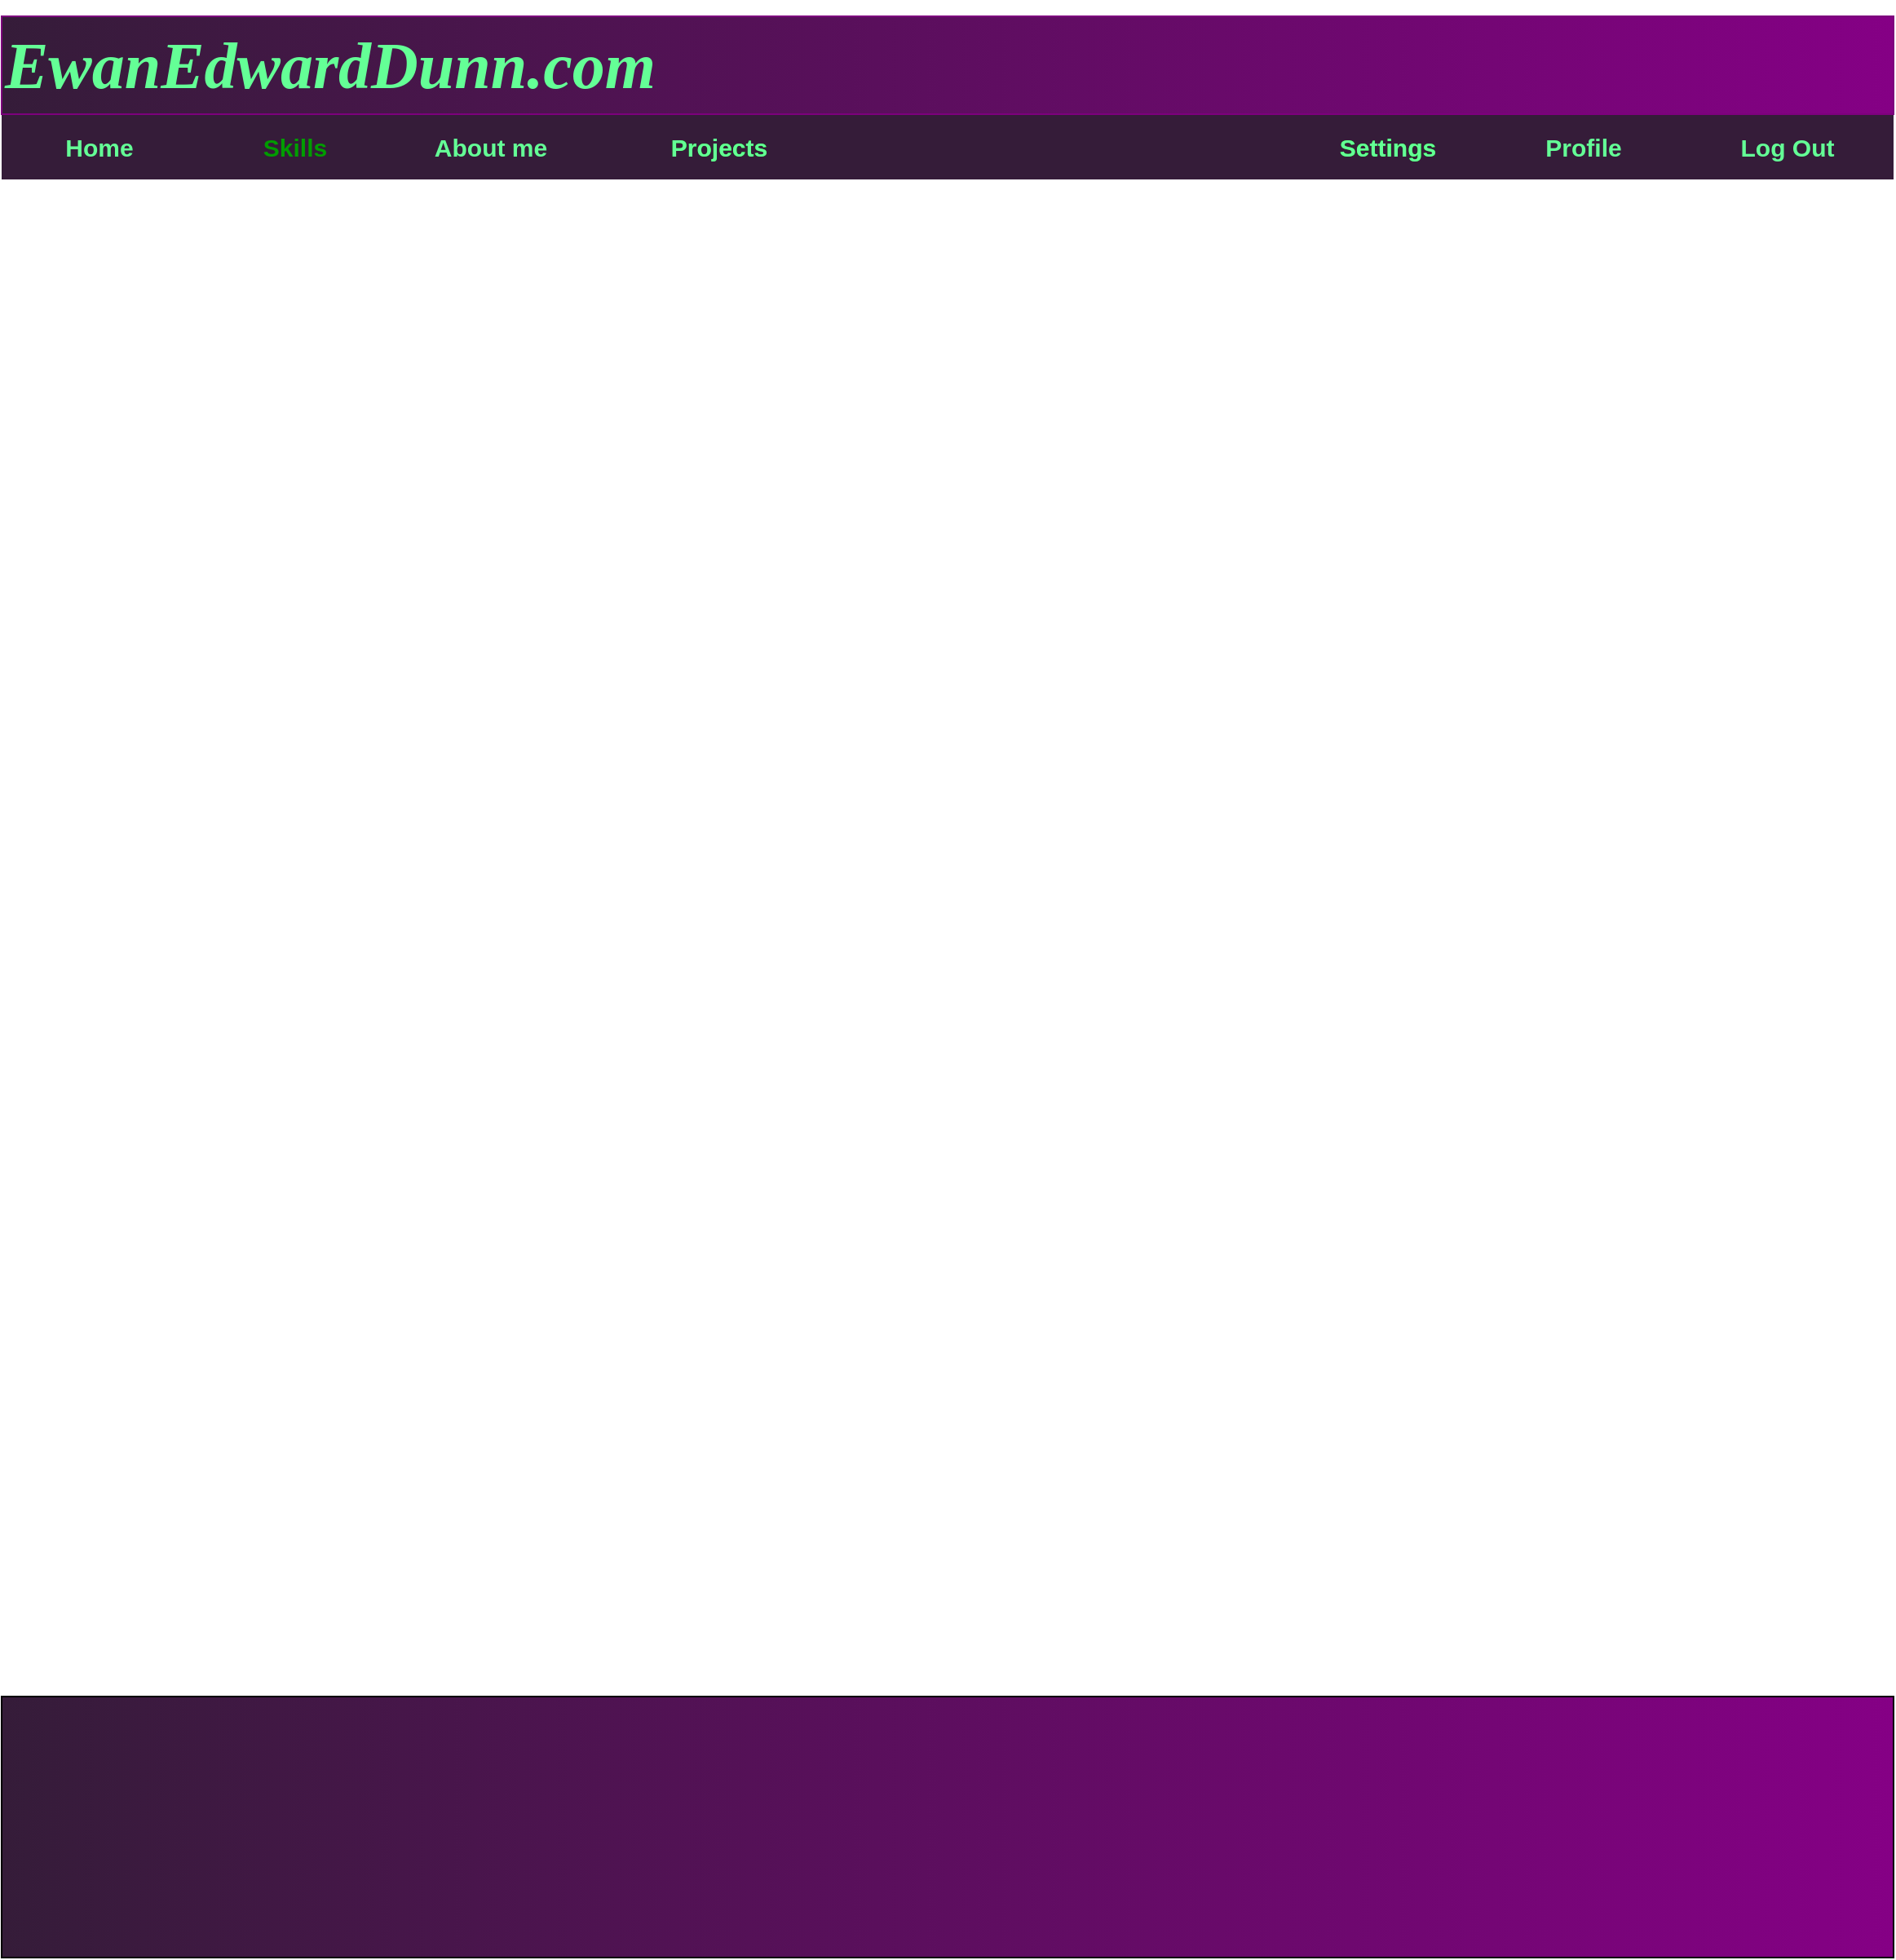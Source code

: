 <mxfile version="17.5.0" type="github">
  <diagram name="Page-1" id="c9db0220-8083-56f3-ca83-edcdcd058819">
    <mxGraphModel dx="1422" dy="800" grid="1" gridSize="10" guides="1" tooltips="1" connect="1" arrows="1" fold="1" page="1" pageScale="1.5" pageWidth="826" pageHeight="1169" background="none" math="0" shadow="0">
      <root>
        <mxCell id="0" style=";html=1;" />
        <mxCell id="1" style=";html=1;" parent="0" />
        <mxCell id="bzQMWn9ssicwVLEgMjG6-1" value="" style="html=1;shadow=0;dashed=0;shape=mxgraph.bootstrap.rect;fillColor=#351C39;strokeColor=none;whiteSpace=wrap;rounded=0;fontSize=12;fontColor=#000000;align=center;container=0;" vertex="1" parent="1">
          <mxGeometry x="40" y="70" width="1160" height="40" as="geometry" />
        </mxCell>
        <mxCell id="bzQMWn9ssicwVLEgMjG6-2" value="&lt;h1&gt;&lt;b&gt;&lt;i&gt;&lt;font face=&quot;Comic Sans MS&quot;&gt;&lt;font&gt;&lt;span style=&quot;font-size: 40px&quot;&gt;EwanEdwardDunn&lt;/span&gt;&lt;/font&gt;&lt;font style=&quot;font-size: 40px&quot;&gt;.com&lt;/font&gt;&lt;/font&gt;&lt;/i&gt;&lt;/b&gt;&lt;/h1&gt;" style="rounded=0;whiteSpace=wrap;html=1;align=left;fillColor=#351C39;strokeColor=#7D007D;gradientColor=#850085;gradientDirection=east;glass=0;shadow=0;fontColor=#64FF96;" vertex="1" parent="1">
          <mxGeometry x="40" y="10" width="1160" height="60" as="geometry" />
        </mxCell>
        <mxCell id="bzQMWn9ssicwVLEgMjG6-4" value="" style="rounded=0;whiteSpace=wrap;html=1;shadow=0;glass=0;fontFamily=Comic Sans MS;fontSize=40;fillColor=#351C39;gradientColor=#850085;gradientDirection=east;" vertex="1" parent="1">
          <mxGeometry x="40" y="1040" width="1160" height="160" as="geometry" />
        </mxCell>
        <mxCell id="bzQMWn9ssicwVLEgMjG6-12" value="Home" style="html=1;shadow=0;dashed=0;fillColor=none;strokeColor=none;shape=mxgraph.bootstrap.rect;fontColor=#64FF96;fontSize=15;whiteSpace=wrap;fontStyle=1" vertex="1" parent="1">
          <mxGeometry x="40" y="70" width="120" height="40" as="geometry" />
        </mxCell>
        <mxCell id="bzQMWn9ssicwVLEgMjG6-13" value="Skills" style="html=1;shadow=0;dashed=0;fillColor=none;strokeColor=none;shape=mxgraph.bootstrap.rect;fontColor=#009C00;whiteSpace=wrap;fillOpacity=100;fontStyle=1;fontSize=15;" vertex="1" parent="1">
          <mxGeometry x="160" y="70" width="120" height="40" as="geometry" />
        </mxCell>
        <mxCell id="bzQMWn9ssicwVLEgMjG6-14" value="About me" style="html=1;shadow=0;dashed=0;fillColor=none;strokeColor=none;shape=mxgraph.bootstrap.rect;fontColor=#64FF96;whiteSpace=wrap;fontStyle=1;fontSize=15;" vertex="1" parent="1">
          <mxGeometry x="280" y="70" width="120" height="40" as="geometry" />
        </mxCell>
        <mxCell id="bzQMWn9ssicwVLEgMjG6-15" value="Settings" style="html=1;shadow=0;dashed=0;fillColor=none;strokeColor=none;shape=mxgraph.bootstrap.rect;fontColor=#00FF00;whiteSpace=wrap;fontStyle=1;fontSize=15;" vertex="1" parent="1">
          <mxGeometry x="830.01" y="70" width="120" height="40" as="geometry" />
        </mxCell>
        <mxCell id="bzQMWn9ssicwVLEgMjG6-16" value="Profile" style="html=1;shadow=0;dashed=0;fillColor=none;strokeColor=none;shape=mxgraph.bootstrap.rect;fontColor=#64FF96;whiteSpace=wrap;fontStyle=1;fontSize=15;" vertex="1" parent="1">
          <mxGeometry x="950" y="70" width="120" height="40" as="geometry" />
        </mxCell>
        <mxCell id="bzQMWn9ssicwVLEgMjG6-17" value="&lt;font style=&quot;font-size: 15px;&quot;&gt;Projects&lt;/font&gt;" style="html=1;shadow=0;dashed=0;shape=mxgraph.bootstrap.rect;fillColor=none;strokeColor=none;fontColor=#00FF00;spacingRight=30;whiteSpace=wrap;align=center;fontStyle=1;fontSize=15;" vertex="1" parent="1">
          <mxGeometry x="400" y="70" width="190" height="40" as="geometry" />
        </mxCell>
        <mxCell id="bzQMWn9ssicwVLEgMjG6-18" value="Settings" style="html=1;shadow=0;dashed=0;fillColor=none;strokeColor=none;shape=mxgraph.bootstrap.rect;fontColor=#64FF96;whiteSpace=wrap;fontStyle=1;fontSize=15;" vertex="1" parent="1">
          <mxGeometry x="830.01" y="70" width="120" height="40" as="geometry" />
        </mxCell>
        <mxCell id="bzQMWn9ssicwVLEgMjG6-19" value="Log Out" style="html=1;shadow=0;dashed=0;fillColor=none;strokeColor=none;shape=mxgraph.bootstrap.rect;fontColor=#64FF96;whiteSpace=wrap;fontStyle=1;fontSize=15;" vertex="1" parent="1">
          <mxGeometry x="1070" y="70" width="129.99" height="40" as="geometry" />
        </mxCell>
        <mxCell id="bzQMWn9ssicwVLEgMjG6-20" value="&lt;font style=&quot;font-size: 15px;&quot;&gt;Projects&lt;/font&gt;" style="html=1;shadow=0;dashed=0;shape=mxgraph.bootstrap.rect;fillColor=none;strokeColor=none;fontColor=#64FF96;spacingRight=30;whiteSpace=wrap;align=center;fontStyle=1;fontSize=15;" vertex="1" parent="1">
          <mxGeometry x="400" y="70" width="190" height="40" as="geometry" />
        </mxCell>
      </root>
    </mxGraphModel>
  </diagram>
</mxfile>
